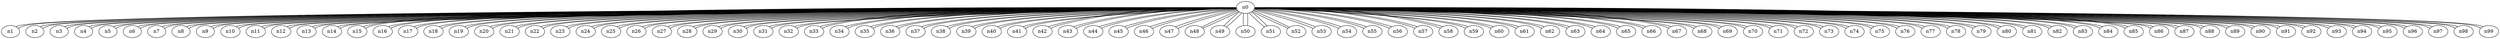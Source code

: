 graph {
n0;
n1;
n2;
n3;
n4;
n5;
n6;
n7;
n8;
n9;
n10;
n11;
n12;
n13;
n14;
n15;
n16;
n17;
n18;
n19;
n20;
n21;
n22;
n23;
n24;
n25;
n26;
n27;
n28;
n29;
n30;
n31;
n32;
n33;
n34;
n35;
n36;
n37;
n38;
n39;
n40;
n41;
n42;
n43;
n44;
n45;
n46;
n47;
n48;
n49;
n50;
n51;
n52;
n53;
n54;
n55;
n56;
n57;
n58;
n59;
n60;
n61;
n62;
n63;
n64;
n65;
n66;
n67;
n68;
n69;
n70;
n71;
n72;
n73;
n74;
n75;
n76;
n77;
n78;
n79;
n80;
n81;
n82;
n83;
n84;
n85;
n86;
n87;
n88;
n89;
n90;
n91;
n92;
n93;
n94;
n95;
n96;
n97;
n98;
n99;
n0 -- n57;
n0 -- n71;
n0 -- n1;
n0 -- n58;
n0 -- n35;
n0 -- n84;
n0 -- n38;
n0 -- n95;
n0 -- n49;
n0 -- n27;
n0 -- n34;
n0 -- n98;
n0 -- n52;
n0 -- n2;
n0 -- n74;
n0 -- n63;
n0 -- n9;
n0 -- n18;
n0 -- n46;
n0 -- n31;
n0 -- n28;
n0 -- n20;
n0 -- n61;
n0 -- n11;
n0 -- n30;
n0 -- n90;
n0 -- n7;
n0 -- n12;
n0 -- n53;
n0 -- n93;
n0 -- n14;
n0 -- n15;
n0 -- n78;
n0 -- n48;
n0 -- n92;
n0 -- n39;
n0 -- n67;
n0 -- n55;
n0 -- n40;
n0 -- n81;
n0 -- n32;
n0 -- n76;
n0 -- n3;
n0 -- n64;
n0 -- n54;
n0 -- n5;
n0 -- n29;
n0 -- n77;
n0 -- n45;
n0 -- n70;
n0 -- n23;
n0 -- n44;
n0 -- n17;
n0 -- n43;
n0 -- n69;
n0 -- n42;
n0 -- n26;
n0 -- n51;
n0 -- n6;
n0 -- n82;
n0 -- n19;
n0 -- n41;
n0 -- n56;
n0 -- n94;
n0 -- n22;
n0 -- n96;
n0 -- n72;
n0 -- n60;
n0 -- n68;
n0 -- n21;
n0 -- n83;
n0 -- n36;
n0 -- n85;
n0 -- n88;
n0 -- n47;
n0 -- n75;
n0 -- n97;
n0 -- n25;
n0 -- n62;
n0 -- n33;
n0 -- n80;
n0 -- n10;
n0 -- n79;
n0 -- n87;
n0 -- n4;
n0 -- n13;
n0 -- n91;
n0 -- n8;
n0 -- n99;
n0 -- n50;
n0 -- n59;
n0 -- n16;
n0 -- n37;
n0 -- n73;
n0 -- n24;
n0 -- n89;
n0 -- n66;
n0 -- n86;
n0 -- n65;
n1 -- n0;
n2 -- n0;
n3 -- n0;
n4 -- n0;
n5 -- n0;
n6 -- n0;
n7 -- n0;
n8 -- n0;
n9 -- n0;
n10 -- n0;
n11 -- n0;
n12 -- n0;
n13 -- n0;
n14 -- n0;
n15 -- n0;
n16 -- n0;
n17 -- n0;
n18 -- n0;
n19 -- n0;
n20 -- n0;
n21 -- n0;
n22 -- n0;
n23 -- n0;
n24 -- n0;
n25 -- n0;
n26 -- n0;
n27 -- n0;
n28 -- n0;
n29 -- n0;
n30 -- n0;
n31 -- n0;
n32 -- n0;
n33 -- n0;
n34 -- n0;
n35 -- n0;
n36 -- n0;
n37 -- n0;
n38 -- n0;
n39 -- n0;
n40 -- n0;
n41 -- n0;
n42 -- n0;
n43 -- n0;
n44 -- n0;
n45 -- n0;
n46 -- n0;
n47 -- n0;
n48 -- n0;
n49 -- n0;
n50 -- n0;
n51 -- n0;
n52 -- n0;
n53 -- n0;
n54 -- n0;
n55 -- n0;
n56 -- n0;
n57 -- n0;
n58 -- n0;
n59 -- n0;
n60 -- n0;
n61 -- n0;
n62 -- n0;
n63 -- n0;
n64 -- n0;
n65 -- n0;
n66 -- n0;
n67 -- n0;
n68 -- n0;
n69 -- n0;
n70 -- n0;
n71 -- n0;
n72 -- n0;
n73 -- n0;
n74 -- n0;
n75 -- n0;
n76 -- n0;
n77 -- n0;
n78 -- n0;
n79 -- n0;
n80 -- n0;
n81 -- n0;
n82 -- n0;
n83 -- n0;
n84 -- n0;
n85 -- n0;
n86 -- n0;
n87 -- n0;
n88 -- n0;
n89 -- n0;
n90 -- n0;
n91 -- n0;
n92 -- n0;
n93 -- n0;
n94 -- n0;
n95 -- n0;
n96 -- n0;
n97 -- n0;
n98 -- n0;
n99 -- n0;
}
